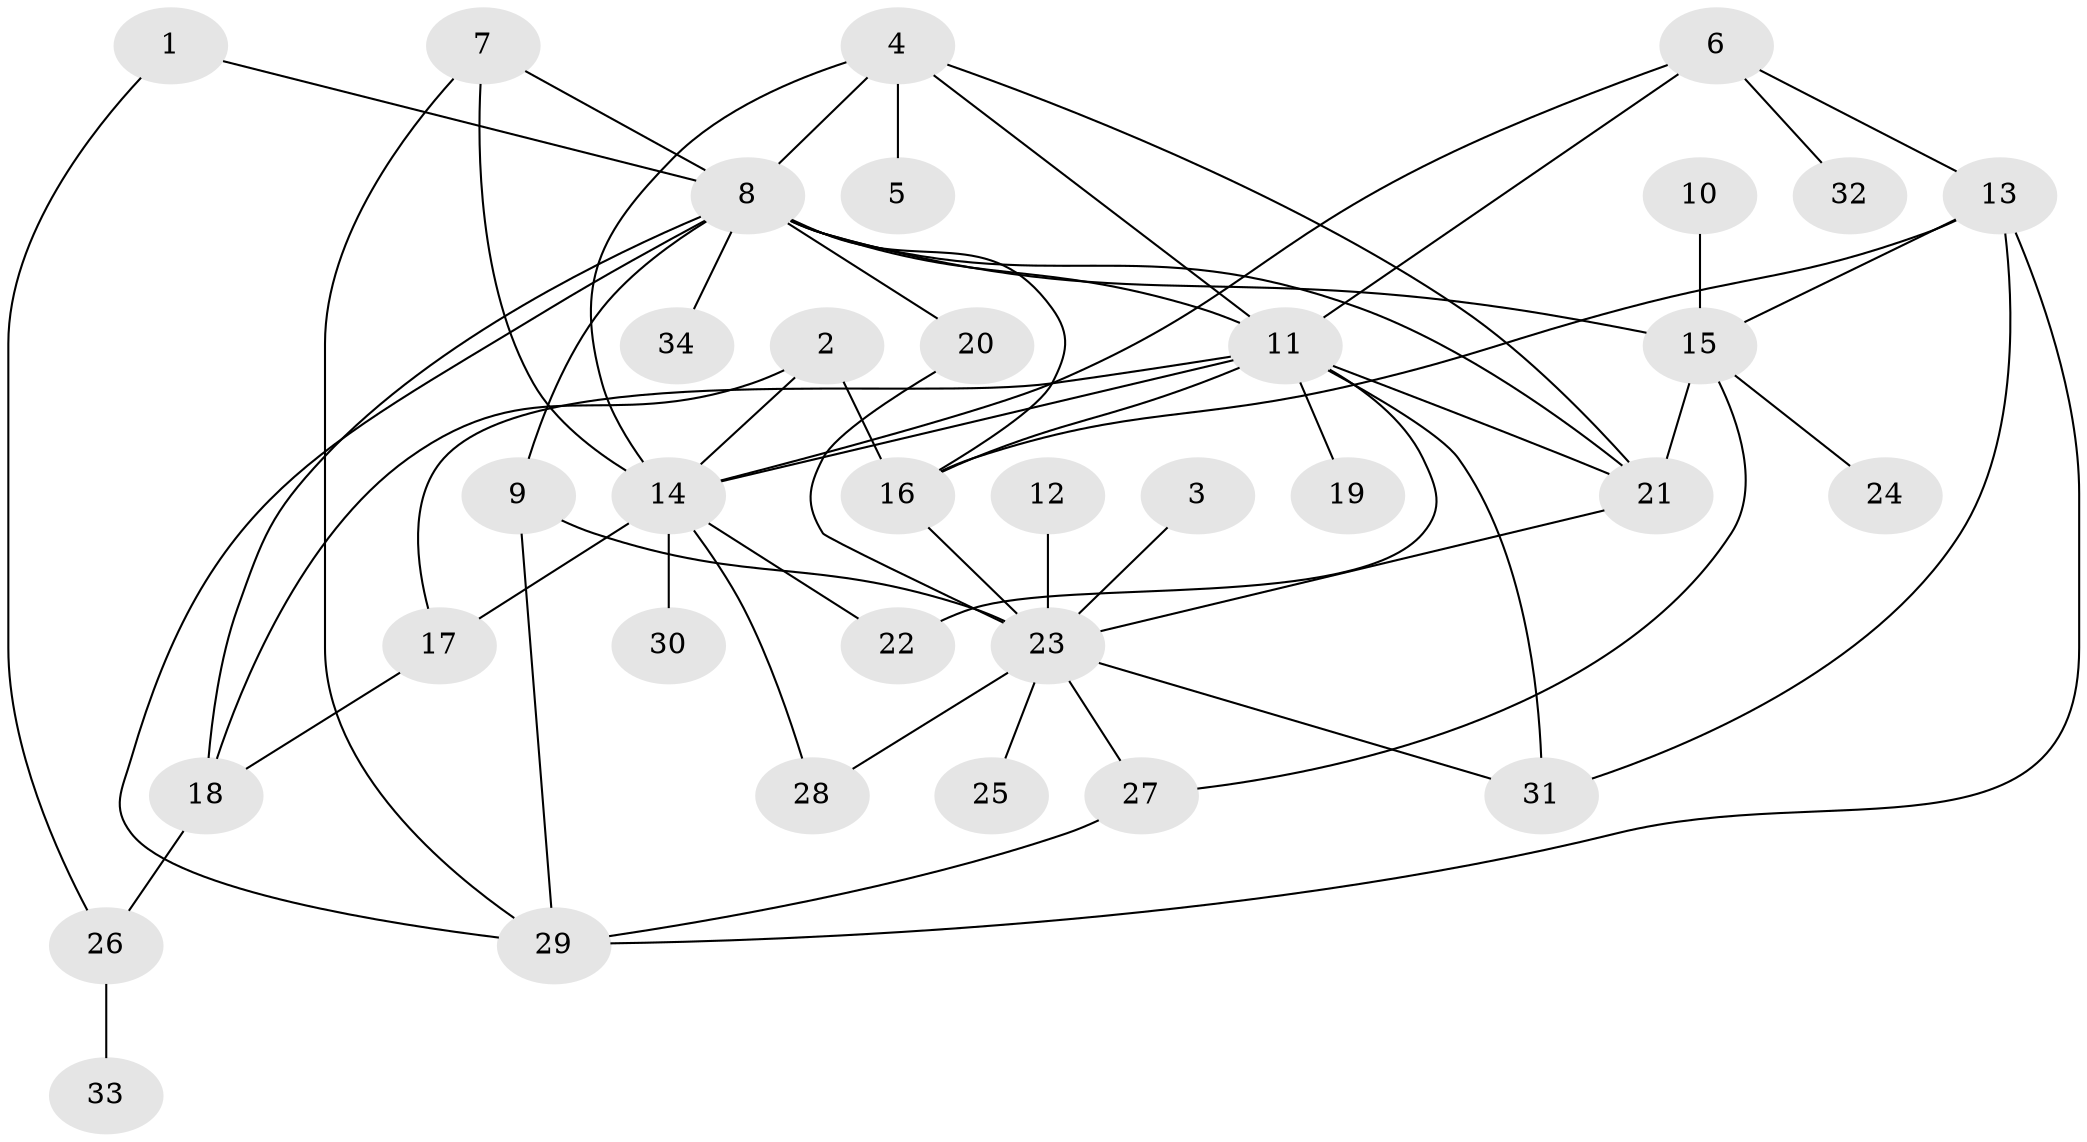 // original degree distribution, {14: 0.014705882352941176, 12: 0.014705882352941176, 8: 0.014705882352941176, 11: 0.014705882352941176, 5: 0.07352941176470588, 7: 0.014705882352941176, 13: 0.014705882352941176, 2: 0.25, 6: 0.029411764705882353, 3: 0.08823529411764706, 1: 0.4411764705882353, 4: 0.029411764705882353}
// Generated by graph-tools (version 1.1) at 2025/01/03/09/25 03:01:37]
// undirected, 34 vertices, 60 edges
graph export_dot {
graph [start="1"]
  node [color=gray90,style=filled];
  1;
  2;
  3;
  4;
  5;
  6;
  7;
  8;
  9;
  10;
  11;
  12;
  13;
  14;
  15;
  16;
  17;
  18;
  19;
  20;
  21;
  22;
  23;
  24;
  25;
  26;
  27;
  28;
  29;
  30;
  31;
  32;
  33;
  34;
  1 -- 8 [weight=1.0];
  1 -- 26 [weight=1.0];
  2 -- 14 [weight=1.0];
  2 -- 16 [weight=1.0];
  2 -- 18 [weight=1.0];
  3 -- 23 [weight=1.0];
  4 -- 5 [weight=1.0];
  4 -- 8 [weight=1.0];
  4 -- 11 [weight=1.0];
  4 -- 14 [weight=1.0];
  4 -- 21 [weight=1.0];
  6 -- 11 [weight=1.0];
  6 -- 13 [weight=1.0];
  6 -- 14 [weight=1.0];
  6 -- 32 [weight=1.0];
  7 -- 8 [weight=1.0];
  7 -- 14 [weight=1.0];
  7 -- 29 [weight=1.0];
  8 -- 9 [weight=1.0];
  8 -- 11 [weight=1.0];
  8 -- 15 [weight=2.0];
  8 -- 16 [weight=1.0];
  8 -- 18 [weight=1.0];
  8 -- 20 [weight=1.0];
  8 -- 21 [weight=1.0];
  8 -- 29 [weight=1.0];
  8 -- 34 [weight=1.0];
  9 -- 23 [weight=1.0];
  9 -- 29 [weight=1.0];
  10 -- 15 [weight=1.0];
  11 -- 14 [weight=1.0];
  11 -- 16 [weight=1.0];
  11 -- 17 [weight=1.0];
  11 -- 19 [weight=1.0];
  11 -- 21 [weight=1.0];
  11 -- 22 [weight=1.0];
  11 -- 31 [weight=1.0];
  12 -- 23 [weight=1.0];
  13 -- 15 [weight=1.0];
  13 -- 16 [weight=1.0];
  13 -- 29 [weight=1.0];
  13 -- 31 [weight=1.0];
  14 -- 17 [weight=1.0];
  14 -- 22 [weight=1.0];
  14 -- 28 [weight=1.0];
  14 -- 30 [weight=1.0];
  15 -- 21 [weight=1.0];
  15 -- 24 [weight=1.0];
  15 -- 27 [weight=1.0];
  16 -- 23 [weight=1.0];
  17 -- 18 [weight=1.0];
  18 -- 26 [weight=1.0];
  20 -- 23 [weight=1.0];
  21 -- 23 [weight=1.0];
  23 -- 25 [weight=1.0];
  23 -- 27 [weight=1.0];
  23 -- 28 [weight=1.0];
  23 -- 31 [weight=1.0];
  26 -- 33 [weight=1.0];
  27 -- 29 [weight=1.0];
}
